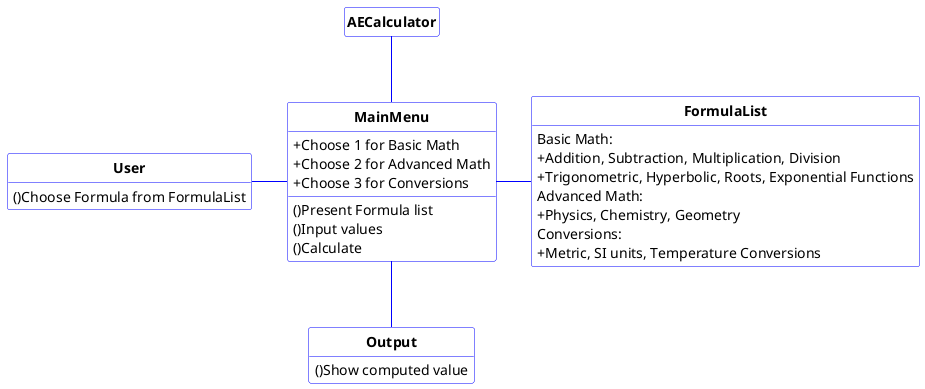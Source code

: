 @startuml
skinparam style strictuml
skinparam classAttributeIconSize 0
skinparam classFontColor black
skinparam classFontStyle bold
skinparam sequenceMessageAlign Center
hide empty members

skinparam class {
BackgroundColor white
BorderColor blue
ArrowColor blue
}

class User{
()Choose Formula from FormulaList
}

class AECalculator {
 }

class FormulaList {
Basic Math:
+Addition, Subtraction, Multiplication, Division
+Trigonometric, Hyperbolic, Roots, Exponential Functions
Advanced Math:
+Physics, Chemistry, Geometry
Conversions:
+Metric, SI units, Temperature Conversions
}

class MainMenu {
+Choose 1 for Basic Math
+Choose 2 for Advanced Math
+Choose 3 for Conversions
()Present Formula list
()Input values
()Calculate
}

class Output{
()Show computed value
}

AECalculator -down- MainMenu
User -right- MainMenu
MainMenu -right- FormulaList
MainMenu -down- Output
@enduml

